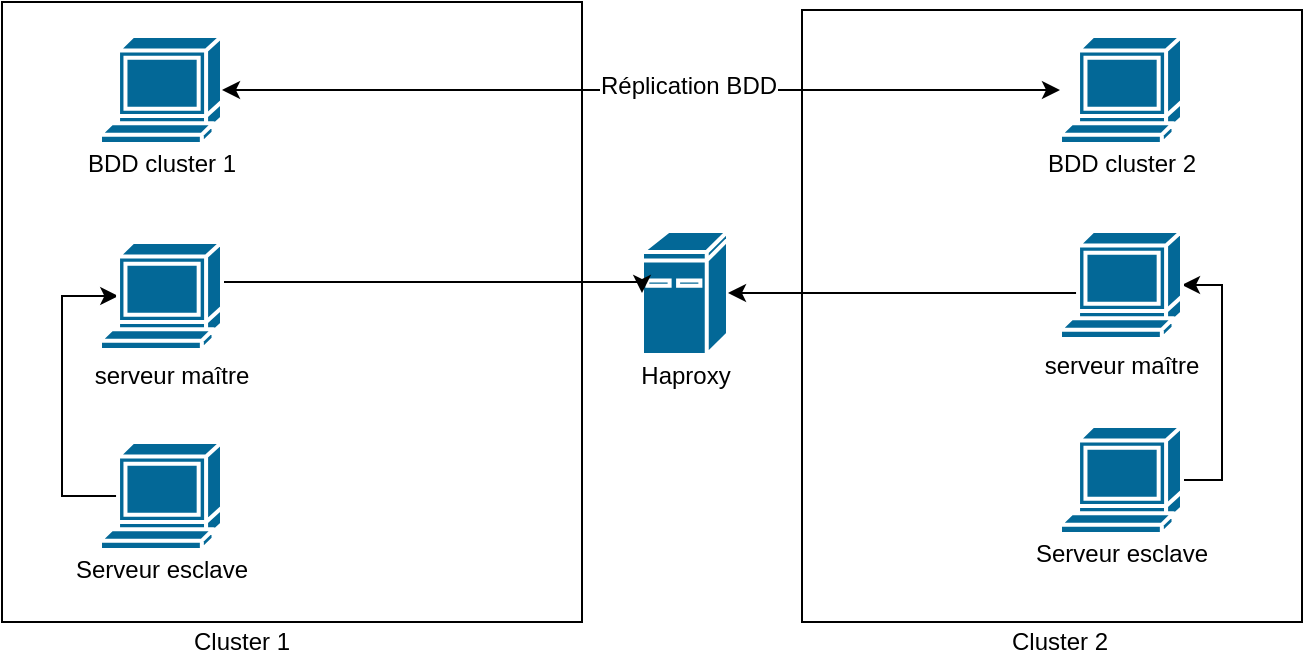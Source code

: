 <mxfile version="10.9.1" type="device"><diagram id="oB8APlKrMpE8hi_zpxeN" name="Page-1"><mxGraphModel dx="2221" dy="845" grid="1" gridSize="10" guides="1" tooltips="1" connect="1" arrows="1" fold="1" page="1" pageScale="1" pageWidth="827" pageHeight="1169" math="0" shadow="0"><root><mxCell id="0"/><mxCell id="1" parent="0"/><mxCell id="_aMLlxb3CRscZ8xBHkeR-25" value="" style="rounded=0;whiteSpace=wrap;html=1;" vertex="1" parent="1"><mxGeometry x="-80" y="110" width="290" height="310" as="geometry"/></mxCell><mxCell id="_aMLlxb3CRscZ8xBHkeR-24" value="" style="rounded=0;whiteSpace=wrap;html=1;" vertex="1" parent="1"><mxGeometry x="320" y="114" width="250" height="306" as="geometry"/></mxCell><mxCell id="_aMLlxb3CRscZ8xBHkeR-2" value="" style="shape=mxgraph.cisco.computers_and_peripherals.ibm_mini_as400;html=1;pointerEvents=1;dashed=0;fillColor=#036897;strokeColor=#ffffff;strokeWidth=2;verticalLabelPosition=bottom;verticalAlign=top;align=center;outlineConnect=0;" vertex="1" parent="1"><mxGeometry x="240" y="224.5" width="43" height="62" as="geometry"/></mxCell><mxCell id="_aMLlxb3CRscZ8xBHkeR-43" style="edgeStyle=orthogonalEdgeStyle;rounded=0;orthogonalLoop=1;jettySize=auto;html=1;exitX=0.15;exitY=0.5;exitDx=0;exitDy=0;exitPerimeter=0;entryX=0.15;entryY=0.5;entryDx=0;entryDy=0;entryPerimeter=0;" edge="1" parent="1" source="_aMLlxb3CRscZ8xBHkeR-3" target="_aMLlxb3CRscZ8xBHkeR-4"><mxGeometry relative="1" as="geometry"><Array as="points"><mxPoint x="-50" y="357"/><mxPoint x="-50" y="257"/></Array></mxGeometry></mxCell><mxCell id="_aMLlxb3CRscZ8xBHkeR-3" value="" style="shape=mxgraph.cisco.computers_and_peripherals.terminal;html=1;pointerEvents=1;dashed=0;fillColor=#036897;strokeColor=#ffffff;strokeWidth=2;verticalLabelPosition=bottom;verticalAlign=top;align=center;outlineConnect=0;" vertex="1" parent="1"><mxGeometry x="-31" y="330" width="61" height="54" as="geometry"/></mxCell><mxCell id="_aMLlxb3CRscZ8xBHkeR-10" style="edgeStyle=orthogonalEdgeStyle;rounded=0;orthogonalLoop=1;jettySize=auto;html=1;exitX=1;exitY=0.5;exitDx=0;exitDy=0;exitPerimeter=0;entryX=0;entryY=0.5;entryDx=0;entryDy=0;entryPerimeter=0;" edge="1" parent="1" source="_aMLlxb3CRscZ8xBHkeR-4" target="_aMLlxb3CRscZ8xBHkeR-2"><mxGeometry relative="1" as="geometry"><Array as="points"><mxPoint x="30" y="250"/><mxPoint x="240" y="250"/></Array></mxGeometry></mxCell><mxCell id="_aMLlxb3CRscZ8xBHkeR-4" value="" style="shape=mxgraph.cisco.computers_and_peripherals.terminal;html=1;pointerEvents=1;dashed=0;fillColor=#036897;strokeColor=#ffffff;strokeWidth=2;verticalLabelPosition=bottom;verticalAlign=top;align=center;outlineConnect=0;" vertex="1" parent="1"><mxGeometry x="-31" y="230" width="61" height="54" as="geometry"/></mxCell><mxCell id="_aMLlxb3CRscZ8xBHkeR-7" value="" style="shape=mxgraph.cisco.computers_and_peripherals.terminal;html=1;pointerEvents=1;dashed=0;fillColor=#036897;strokeColor=#ffffff;strokeWidth=2;verticalLabelPosition=bottom;verticalAlign=top;align=center;outlineConnect=0;" vertex="1" parent="1"><mxGeometry x="-31" y="127" width="61" height="54" as="geometry"/></mxCell><mxCell id="_aMLlxb3CRscZ8xBHkeR-44" style="edgeStyle=orthogonalEdgeStyle;rounded=0;orthogonalLoop=1;jettySize=auto;html=1;exitX=1;exitY=0.5;exitDx=0;exitDy=0;exitPerimeter=0;entryX=1;entryY=0.5;entryDx=0;entryDy=0;entryPerimeter=0;" edge="1" parent="1" source="_aMLlxb3CRscZ8xBHkeR-16" target="_aMLlxb3CRscZ8xBHkeR-18"><mxGeometry relative="1" as="geometry"/></mxCell><mxCell id="_aMLlxb3CRscZ8xBHkeR-16" value="" style="shape=mxgraph.cisco.computers_and_peripherals.terminal;html=1;pointerEvents=1;dashed=0;fillColor=#036897;strokeColor=#ffffff;strokeWidth=2;verticalLabelPosition=bottom;verticalAlign=top;align=center;outlineConnect=0;" vertex="1" parent="1"><mxGeometry x="449" y="322" width="61" height="54" as="geometry"/></mxCell><mxCell id="_aMLlxb3CRscZ8xBHkeR-22" style="edgeStyle=orthogonalEdgeStyle;rounded=0;orthogonalLoop=1;jettySize=auto;html=1;exitX=0.15;exitY=0.5;exitDx=0;exitDy=0;exitPerimeter=0;entryX=1;entryY=0.5;entryDx=0;entryDy=0;entryPerimeter=0;" edge="1" parent="1" source="_aMLlxb3CRscZ8xBHkeR-18" target="_aMLlxb3CRscZ8xBHkeR-2"><mxGeometry relative="1" as="geometry"><mxPoint x="393" y="252" as="targetPoint"/><Array as="points"><mxPoint x="458" y="256"/></Array></mxGeometry></mxCell><mxCell id="_aMLlxb3CRscZ8xBHkeR-18" value="" style="shape=mxgraph.cisco.computers_and_peripherals.terminal;html=1;pointerEvents=1;dashed=0;fillColor=#036897;strokeColor=#ffffff;strokeWidth=2;verticalLabelPosition=bottom;verticalAlign=top;align=center;outlineConnect=0;" vertex="1" parent="1"><mxGeometry x="449" y="224.5" width="61" height="54" as="geometry"/></mxCell><mxCell id="_aMLlxb3CRscZ8xBHkeR-20" value="" style="shape=mxgraph.cisco.computers_and_peripherals.terminal;html=1;pointerEvents=1;dashed=0;fillColor=#036897;strokeColor=#ffffff;strokeWidth=2;verticalLabelPosition=bottom;verticalAlign=top;align=center;outlineConnect=0;" vertex="1" parent="1"><mxGeometry x="449" y="127" width="61" height="54" as="geometry"/></mxCell><mxCell id="_aMLlxb3CRscZ8xBHkeR-26" value="" style="endArrow=classic;startArrow=classic;html=1;" edge="1" parent="1" source="_aMLlxb3CRscZ8xBHkeR-7" target="_aMLlxb3CRscZ8xBHkeR-20"><mxGeometry width="50" height="50" relative="1" as="geometry"><mxPoint x="-80" y="490" as="sourcePoint"/><mxPoint x="300" y="30" as="targetPoint"/><Array as="points"><mxPoint x="180" y="154"/></Array></mxGeometry></mxCell><mxCell id="_aMLlxb3CRscZ8xBHkeR-27" value="&lt;div&gt;Réplication BDD&lt;/div&gt;" style="text;html=1;resizable=0;points=[];align=center;verticalAlign=middle;labelBackgroundColor=#ffffff;" vertex="1" connectable="0" parent="_aMLlxb3CRscZ8xBHkeR-26"><mxGeometry x="0.112" y="2" relative="1" as="geometry"><mxPoint as="offset"/></mxGeometry></mxCell><mxCell id="_aMLlxb3CRscZ8xBHkeR-28" value="BDD cluster 1" style="text;html=1;strokeColor=none;fillColor=none;align=center;verticalAlign=middle;whiteSpace=wrap;rounded=0;" vertex="1" parent="1"><mxGeometry x="-40.5" y="181" width="80" height="20" as="geometry"/></mxCell><mxCell id="_aMLlxb3CRscZ8xBHkeR-29" value="BDD cluster 2" style="text;html=1;strokeColor=none;fillColor=none;align=center;verticalAlign=middle;whiteSpace=wrap;rounded=0;" vertex="1" parent="1"><mxGeometry x="439.5" y="181" width="80" height="20" as="geometry"/></mxCell><mxCell id="_aMLlxb3CRscZ8xBHkeR-32" value="Cluster 1" style="text;html=1;strokeColor=none;fillColor=none;align=center;verticalAlign=middle;whiteSpace=wrap;rounded=0;" vertex="1" parent="1"><mxGeometry x="4.5" y="420" width="70" height="20" as="geometry"/></mxCell><mxCell id="_aMLlxb3CRscZ8xBHkeR-33" value="Cluster 2" style="text;html=1;strokeColor=none;fillColor=none;align=center;verticalAlign=middle;whiteSpace=wrap;rounded=0;" vertex="1" parent="1"><mxGeometry x="414" y="419.5" width="70" height="20" as="geometry"/></mxCell><mxCell id="_aMLlxb3CRscZ8xBHkeR-34" value="Serveur esclave" style="text;html=1;strokeColor=none;fillColor=none;align=center;verticalAlign=middle;whiteSpace=wrap;rounded=0;" vertex="1" parent="1"><mxGeometry x="-45" y="384" width="90" height="20" as="geometry"/></mxCell><mxCell id="_aMLlxb3CRscZ8xBHkeR-35" value="Serveur esclave" style="text;html=1;strokeColor=none;fillColor=none;align=center;verticalAlign=middle;whiteSpace=wrap;rounded=0;" vertex="1" parent="1"><mxGeometry x="434.5" y="376" width="90" height="20" as="geometry"/></mxCell><mxCell id="_aMLlxb3CRscZ8xBHkeR-36" value="serveur maître" style="text;html=1;strokeColor=none;fillColor=none;align=center;verticalAlign=middle;whiteSpace=wrap;rounded=0;" vertex="1" parent="1"><mxGeometry x="-35.5" y="287" width="80" height="20" as="geometry"/></mxCell><mxCell id="_aMLlxb3CRscZ8xBHkeR-37" value="serveur maître" style="text;html=1;strokeColor=none;fillColor=none;align=center;verticalAlign=middle;whiteSpace=wrap;rounded=0;" vertex="1" parent="1"><mxGeometry x="439.5" y="282" width="80" height="20" as="geometry"/></mxCell><mxCell id="_aMLlxb3CRscZ8xBHkeR-38" value="Haproxy" style="text;html=1;strokeColor=none;fillColor=none;align=center;verticalAlign=middle;whiteSpace=wrap;rounded=0;" vertex="1" parent="1"><mxGeometry x="242" y="287" width="40" height="20" as="geometry"/></mxCell></root></mxGraphModel></diagram></mxfile>
